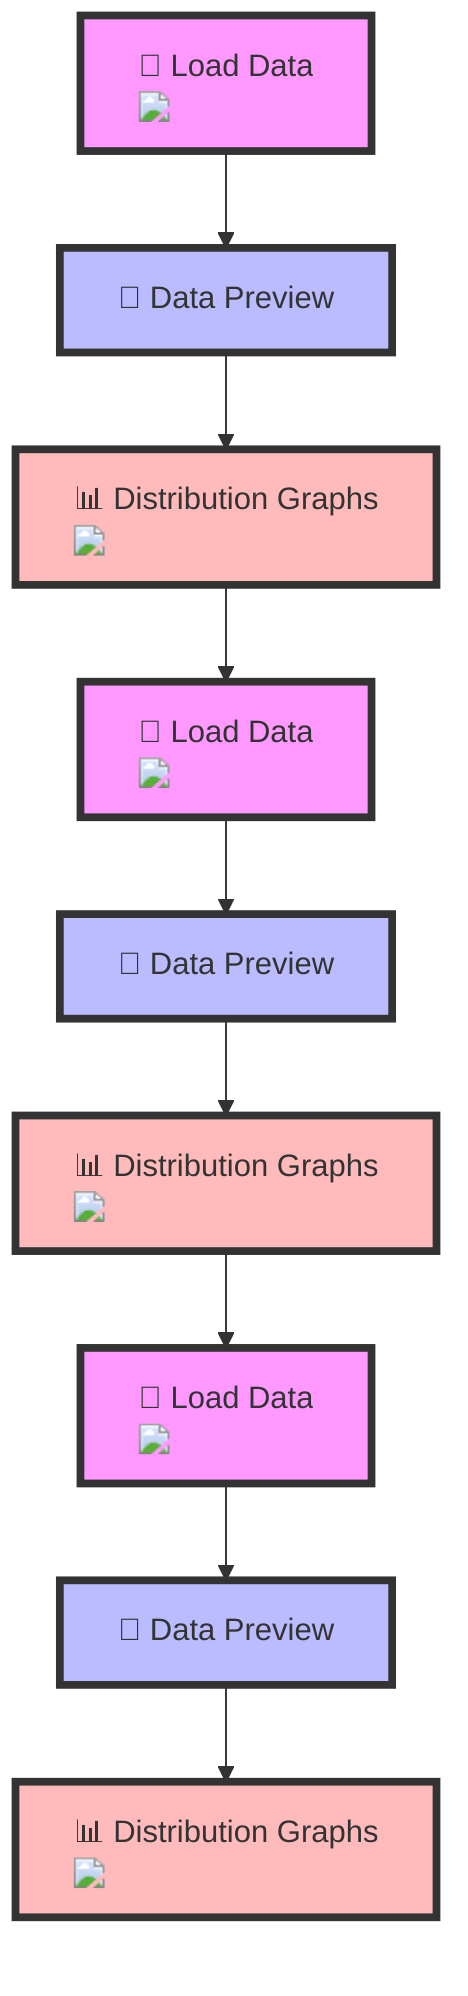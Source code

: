flowchart TD
    A["📂 Load Data <img src='file.svg'/>"] --> B["🧪 Data Preview"]
    B --> C["📊 Distribution Graphs <img src='barplot_template.svg'/>"]
    C --> D["📂 Load Data <img src='file.svg'/>"]
    D --> E["🧪 Data Preview"]
    E --> F["📊 Distribution Graphs <img src='barplot_template.svg'/>"]
    F --> G["📂 Load Data <img src='file.svg'/>"]
    G --> H["🧪 Data Preview"]
    H --> I["📊 Distribution Graphs <img src='barplot_template.svg'/>"]

    style A fill:#f9f,stroke:#333,stroke-width:4px
    style B fill:#bbf,stroke:#333,stroke-width:4px
    style C fill:#fbb,stroke:#333,stroke-width:4px
    style D fill:#f9f,stroke:#333,stroke-width:4px
    style E fill:#bbf,stroke:#333,stroke-width:4px
    style F fill:#fbb,stroke:#333,stroke-width:4px
    style G fill:#f9f,stroke:#333,stroke-width:4px
    style H fill:#bbf,stroke:#333,stroke-width:4px
    style I fill:#fbb,stroke:#333,stroke-width:4px